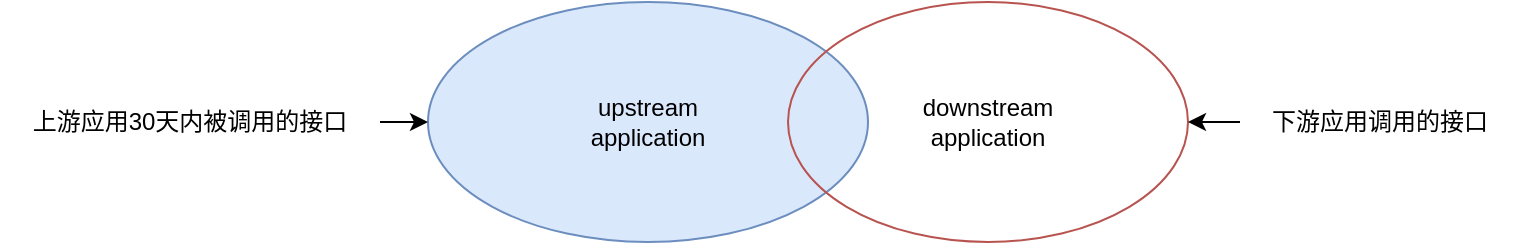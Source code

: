 <mxfile version="17.4.0" type="github">
  <diagram id="IJo18Hn07YLy4rYTtvmD" name="Page-1">
    <mxGraphModel dx="925" dy="605" grid="1" gridSize="10" guides="1" tooltips="1" connect="1" arrows="1" fold="1" page="1" pageScale="1" pageWidth="827" pageHeight="1169" math="0" shadow="0">
      <root>
        <mxCell id="0" />
        <mxCell id="1" parent="0" />
        <mxCell id="-GFGj58JDgoOGn1VU3U_-1" value="upstream &lt;br&gt;application" style="ellipse;whiteSpace=wrap;html=1;fillColor=#dae8fc;strokeColor=#6c8ebf;flipH=0;flipV=1;container=0;" vertex="1" parent="1">
          <mxGeometry x="224" y="525" width="220" height="120" as="geometry" />
        </mxCell>
        <mxCell id="-GFGj58JDgoOGn1VU3U_-2" value="downstream&lt;br&gt;application" style="ellipse;whiteSpace=wrap;html=1;fillColor=none;strokeColor=#b85450;" vertex="1" parent="1">
          <mxGeometry x="404" y="525" width="200" height="120" as="geometry" />
        </mxCell>
        <mxCell id="-GFGj58JDgoOGn1VU3U_-5" value="" style="edgeStyle=orthogonalEdgeStyle;rounded=0;orthogonalLoop=1;jettySize=auto;html=1;" edge="1" parent="1" source="-GFGj58JDgoOGn1VU3U_-4" target="-GFGj58JDgoOGn1VU3U_-1">
          <mxGeometry relative="1" as="geometry" />
        </mxCell>
        <mxCell id="-GFGj58JDgoOGn1VU3U_-4" value="上游应用30天内被调用的接口" style="text;html=1;strokeColor=none;fillColor=none;align=center;verticalAlign=middle;whiteSpace=wrap;rounded=0;" vertex="1" parent="1">
          <mxGeometry x="10" y="570" width="190" height="30" as="geometry" />
        </mxCell>
        <mxCell id="-GFGj58JDgoOGn1VU3U_-7" value="" style="edgeStyle=orthogonalEdgeStyle;rounded=0;orthogonalLoop=1;jettySize=auto;html=1;" edge="1" parent="1" source="-GFGj58JDgoOGn1VU3U_-6" target="-GFGj58JDgoOGn1VU3U_-2">
          <mxGeometry relative="1" as="geometry" />
        </mxCell>
        <mxCell id="-GFGj58JDgoOGn1VU3U_-6" value="下游应用调用的接口" style="text;html=1;strokeColor=none;fillColor=none;align=center;verticalAlign=middle;whiteSpace=wrap;rounded=0;" vertex="1" parent="1">
          <mxGeometry x="630" y="570" width="140" height="30" as="geometry" />
        </mxCell>
      </root>
    </mxGraphModel>
  </diagram>
</mxfile>
